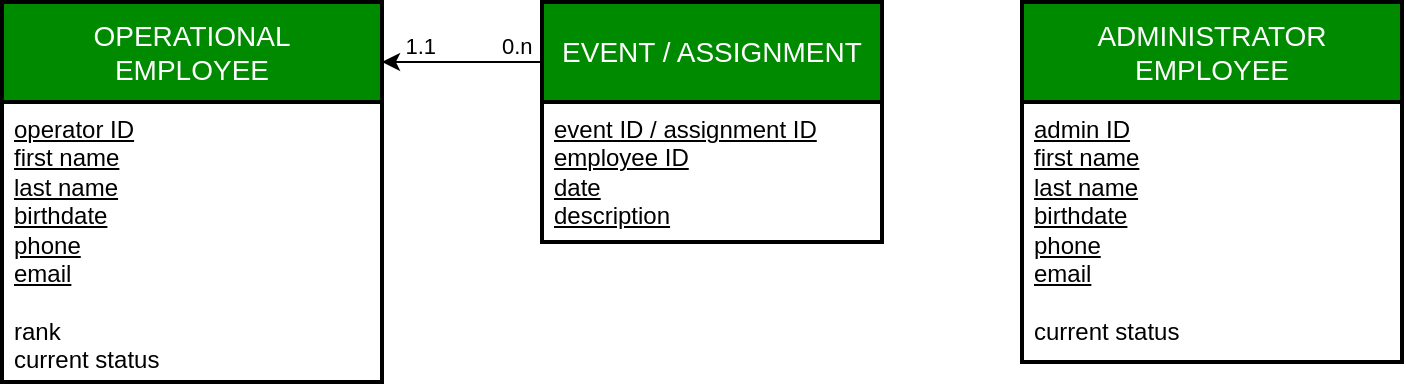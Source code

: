 <mxfile>
    <diagram name="Pagina-1" id="ogliidfsjKwVIosgU6xk">
        <mxGraphModel dx="702" dy="591" grid="1" gridSize="10" guides="1" tooltips="1" connect="1" arrows="1" fold="1" page="1" pageScale="1" pageWidth="827" pageHeight="1169" background="#ffffff" math="0" shadow="0">
            <root>
                <mxCell id="0"/>
                <mxCell id="1" parent="0"/>
                <mxCell id="ey2NyQJeY1eSOmOU83uW-1" value="OPERATIONAL&lt;br&gt;EMPLOYEE" style="swimlane;childLayout=stackLayout;horizontal=1;startSize=50;horizontalStack=0;rounded=0;fontSize=14;fontStyle=0;strokeWidth=2;resizeParent=0;resizeLast=1;shadow=0;dashed=0;align=center;arcSize=4;whiteSpace=wrap;html=1;fillColor=#008a00;fontColor=#ffffff;strokeColor=#000000;swimlaneFillColor=#FFFFFF;" parent="1" vertex="1">
                    <mxGeometry x="50" y="120" width="190" height="190" as="geometry"/>
                </mxCell>
                <mxCell id="ey2NyQJeY1eSOmOU83uW-2" value="&lt;font color=&quot;#000000&quot;&gt;&lt;u&gt;operator ID&lt;/u&gt;&lt;br&gt;&lt;u&gt;first name&lt;br&gt;last name&lt;br&gt;birthdate&lt;br&gt;phone&lt;br&gt;email&lt;br&gt;&lt;/u&gt;&lt;br&gt;rank&lt;br&gt;current status&lt;/font&gt;" style="align=left;strokeColor=none;fillColor=none;spacingLeft=4;fontSize=12;verticalAlign=top;resizable=0;rotatable=0;part=1;html=1;" parent="ey2NyQJeY1eSOmOU83uW-1" vertex="1">
                    <mxGeometry y="50" width="190" height="140" as="geometry"/>
                </mxCell>
                <mxCell id="ey2NyQJeY1eSOmOU83uW-3" value="EVENT / ASSIGNMENT" style="swimlane;childLayout=stackLayout;horizontal=1;startSize=50;horizontalStack=0;rounded=0;fontSize=14;fontStyle=0;strokeWidth=2;resizeParent=0;resizeLast=1;shadow=0;dashed=0;align=center;arcSize=4;whiteSpace=wrap;html=1;fillColor=#008a00;fontColor=#ffffff;strokeColor=#000000;swimlaneFillColor=#FFFFFF;" parent="1" vertex="1">
                    <mxGeometry x="320" y="120" width="170" height="120" as="geometry"/>
                </mxCell>
                <mxCell id="ey2NyQJeY1eSOmOU83uW-4" value="&lt;font style=&quot;&quot; color=&quot;#000000&quot;&gt;&lt;u&gt;event ID / assignment ID&lt;br&gt;employee ID&lt;br&gt;date&lt;br&gt;description&lt;/u&gt;&lt;/font&gt;" style="align=left;strokeColor=none;fillColor=none;spacingLeft=4;fontSize=12;verticalAlign=top;resizable=0;rotatable=0;part=1;html=1;" parent="ey2NyQJeY1eSOmOU83uW-3" vertex="1">
                    <mxGeometry y="50" width="170" height="70" as="geometry"/>
                </mxCell>
                <mxCell id="ey2NyQJeY1eSOmOU83uW-10" value="" style="endArrow=classic;html=1;rounded=0;strokeColor=#000000;" parent="1" edge="1">
                    <mxGeometry relative="1" as="geometry">
                        <mxPoint x="320" y="150" as="sourcePoint"/>
                        <mxPoint x="240" y="150" as="targetPoint"/>
                    </mxGeometry>
                </mxCell>
                <mxCell id="ey2NyQJeY1eSOmOU83uW-11" value="0.n" style="edgeLabel;resizable=0;html=1;align=left;verticalAlign=bottom;labelBackgroundColor=none;fontColor=#000000;" parent="ey2NyQJeY1eSOmOU83uW-10" connectable="0" vertex="1">
                    <mxGeometry x="-1" relative="1" as="geometry">
                        <mxPoint x="-22" as="offset"/>
                    </mxGeometry>
                </mxCell>
                <mxCell id="ey2NyQJeY1eSOmOU83uW-12" value="1.1" style="edgeLabel;resizable=0;html=1;align=right;verticalAlign=bottom;labelBackgroundColor=none;fontColor=#000000;" parent="ey2NyQJeY1eSOmOU83uW-10" connectable="0" vertex="1">
                    <mxGeometry x="1" relative="1" as="geometry">
                        <mxPoint x="27" as="offset"/>
                    </mxGeometry>
                </mxCell>
                <mxCell id="2" value="ADMINISTRATOR EMPLOYEE" style="swimlane;childLayout=stackLayout;horizontal=1;startSize=50;horizontalStack=0;rounded=0;fontSize=14;fontStyle=0;strokeWidth=2;resizeParent=0;resizeLast=1;shadow=0;dashed=0;align=center;arcSize=4;whiteSpace=wrap;html=1;fillColor=#008a00;fontColor=#ffffff;strokeColor=#000000;swimlaneFillColor=#FFFFFF;" parent="1" vertex="1">
                    <mxGeometry x="560" y="120" width="190" height="180" as="geometry"/>
                </mxCell>
                <mxCell id="3" value="&lt;font color=&quot;#000000&quot;&gt;&lt;u&gt;admin ID&lt;br&gt;&lt;/u&gt;&lt;u&gt;first name&lt;br&gt;last name&lt;br&gt;birthdate&lt;br&gt;phone&lt;br&gt;email&lt;br&gt;&lt;/u&gt;&lt;br&gt;current status&lt;/font&gt;" style="align=left;strokeColor=none;fillColor=none;spacingLeft=4;fontSize=12;verticalAlign=top;resizable=0;rotatable=0;part=1;html=1;" parent="2" vertex="1">
                    <mxGeometry y="50" width="190" height="130" as="geometry"/>
                </mxCell>
            </root>
        </mxGraphModel>
    </diagram>
</mxfile>